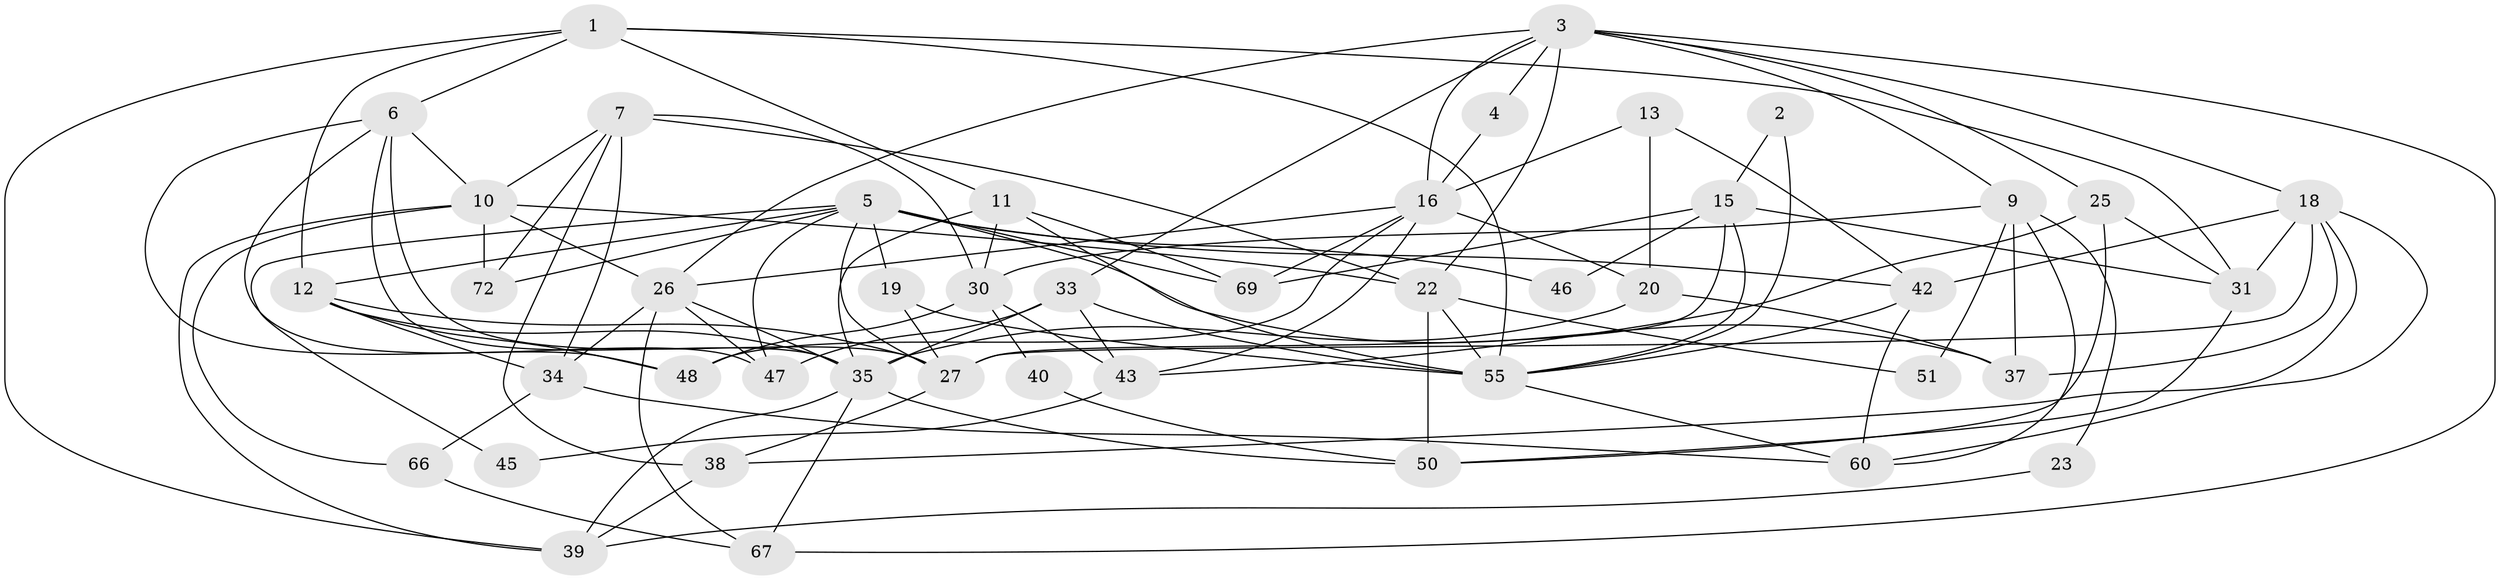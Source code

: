 // original degree distribution, {5: 0.2361111111111111, 2: 0.16666666666666666, 7: 0.041666666666666664, 4: 0.2361111111111111, 3: 0.2222222222222222, 6: 0.09722222222222222}
// Generated by graph-tools (version 1.1) at 2025/41/03/06/25 10:41:59]
// undirected, 45 vertices, 112 edges
graph export_dot {
graph [start="1"]
  node [color=gray90,style=filled];
  1 [super="+8"];
  2;
  3 [super="+41"];
  4;
  5 [super="+29"];
  6 [super="+28"];
  7 [super="+32"];
  9 [super="+24"];
  10 [super="+70"];
  11 [super="+21"];
  12 [super="+14"];
  13 [super="+44"];
  15 [super="+17"];
  16 [super="+49"];
  18 [super="+36"];
  19;
  20;
  22 [super="+61"];
  23;
  25;
  26 [super="+63"];
  27 [super="+68"];
  30 [super="+52"];
  31;
  33 [super="+64"];
  34 [super="+62"];
  35 [super="+57"];
  37;
  38;
  39 [super="+58"];
  40;
  42 [super="+53"];
  43 [super="+65"];
  45;
  46;
  47 [super="+59"];
  48;
  50 [super="+54"];
  51;
  55 [super="+56"];
  60;
  66;
  67;
  69 [super="+71"];
  72;
  1 -- 11;
  1 -- 31;
  1 -- 12;
  1 -- 55;
  1 -- 39;
  1 -- 6;
  2 -- 55;
  2 -- 15;
  3 -- 67;
  3 -- 4;
  3 -- 25;
  3 -- 9;
  3 -- 22;
  3 -- 26;
  3 -- 18;
  3 -- 33;
  3 -- 16;
  4 -- 16;
  5 -- 19;
  5 -- 45;
  5 -- 46 [weight=2];
  5 -- 72;
  5 -- 69;
  5 -- 37;
  5 -- 12;
  5 -- 27;
  5 -- 47;
  5 -- 42;
  6 -- 27;
  6 -- 35;
  6 -- 10;
  6 -- 48;
  6 -- 47;
  7 -- 22 [weight=2];
  7 -- 72;
  7 -- 34;
  7 -- 38;
  7 -- 10 [weight=2];
  7 -- 30;
  9 -- 37;
  9 -- 23;
  9 -- 30;
  9 -- 60;
  9 -- 51;
  10 -- 72;
  10 -- 26;
  10 -- 39;
  10 -- 66;
  10 -- 22;
  11 -- 55;
  11 -- 69;
  11 -- 35;
  11 -- 30;
  12 -- 27;
  12 -- 34;
  12 -- 48;
  12 -- 35;
  13 -- 16;
  13 -- 20;
  13 -- 42;
  15 -- 31;
  15 -- 46;
  15 -- 69;
  15 -- 55;
  15 -- 27;
  16 -- 43;
  16 -- 48;
  16 -- 20;
  16 -- 69;
  16 -- 26;
  18 -- 37;
  18 -- 27;
  18 -- 38;
  18 -- 42;
  18 -- 60;
  18 -- 31;
  19 -- 55;
  19 -- 27;
  20 -- 37;
  20 -- 35;
  22 -- 55;
  22 -- 51;
  22 -- 50;
  23 -- 39;
  25 -- 31;
  25 -- 43;
  25 -- 50;
  26 -- 35;
  26 -- 47;
  26 -- 67;
  26 -- 34;
  27 -- 38;
  30 -- 43;
  30 -- 40;
  30 -- 48;
  31 -- 50;
  33 -- 55;
  33 -- 47;
  33 -- 35;
  33 -- 43 [weight=2];
  34 -- 60;
  34 -- 66;
  35 -- 39;
  35 -- 50;
  35 -- 67;
  38 -- 39;
  40 -- 50;
  42 -- 55;
  42 -- 60;
  43 -- 45;
  55 -- 60;
  66 -- 67;
}
